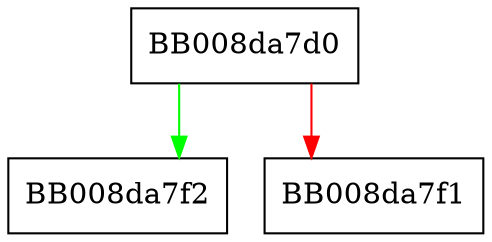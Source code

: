 digraph syscall {
  node [shape="box"];
  graph [splines=ortho];
  BB008da7d0 -> BB008da7f2 [color="green"];
  BB008da7d0 -> BB008da7f1 [color="red"];
}